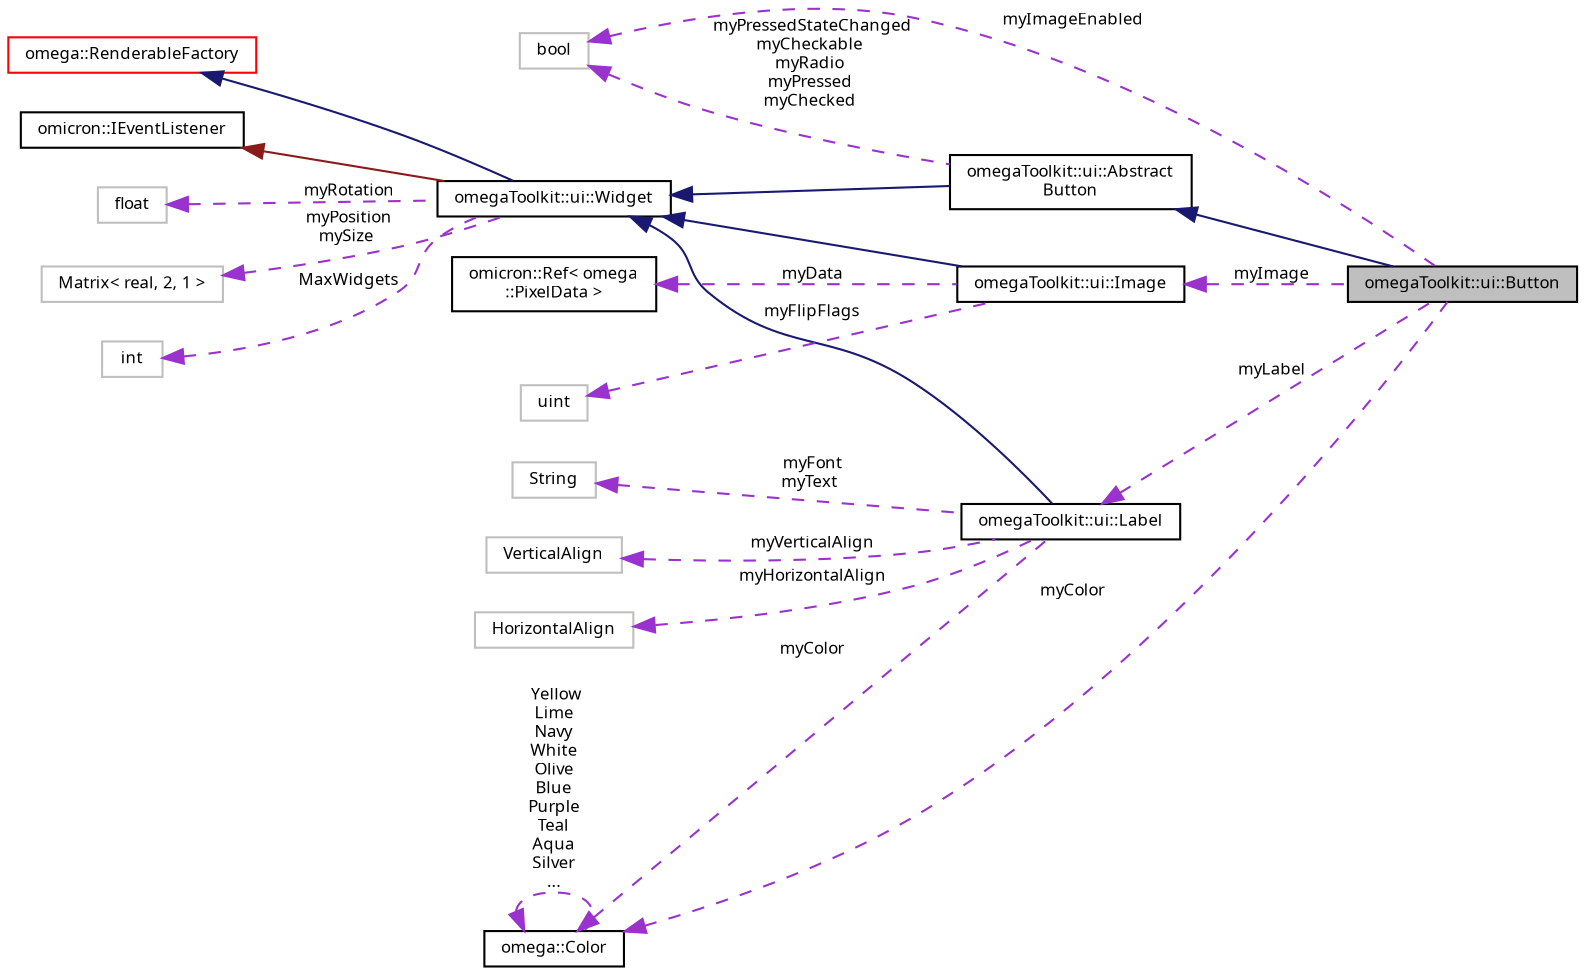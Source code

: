 digraph "omegaToolkit::ui::Button"
{
  bgcolor="transparent";
  edge [fontname="FreeSans.ttf",fontsize="8",labelfontname="FreeSans.ttf",labelfontsize="8"];
  node [fontname="FreeSans.ttf",fontsize="8",shape=record];
  rankdir="LR";
  Node1 [label="omegaToolkit::ui::Button",height=0.2,width=0.4,color="black", fillcolor="grey75", style="filled" fontcolor="black"];
  Node2 -> Node1 [dir="back",color="midnightblue",fontsize="8",style="solid",fontname="FreeSans.ttf"];
  Node2 [label="omegaToolkit::ui::Abstract\lButton",height=0.2,width=0.4,color="black",URL="$classomega_toolkit_1_1ui_1_1_abstract_button.html"];
  Node3 -> Node2 [dir="back",color="midnightblue",fontsize="8",style="solid",fontname="FreeSans.ttf"];
  Node3 [label="omegaToolkit::ui::Widget",height=0.2,width=0.4,color="black",URL="$classomega_toolkit_1_1ui_1_1_widget.html"];
  Node4 -> Node3 [dir="back",color="midnightblue",fontsize="8",style="solid",fontname="FreeSans.ttf"];
  Node4 [label="omega::RenderableFactory",height=0.2,width=0.4,color="red",URL="$classomega_1_1_renderable_factory.html",tooltip="Base class for objects that can create renderables. "];
  Node5 -> Node3 [dir="back",color="firebrick4",fontsize="8",style="solid",fontname="FreeSans.ttf"];
  Node5 [label="omicron::IEventListener",height=0.2,width=0.4,color="black",URL="$classomicron_1_1_i_event_listener.html",tooltip="The IEventListener interface is implemented by objects that can receive and process events..."];
  Node6 -> Node3 [dir="back",color="darkorchid3",fontsize="8",style="dashed",label=" myRotation" ,fontname="FreeSans.ttf"];
  Node6 [label="float",height=0.2,width=0.4,color="grey75"];
  Node7 -> Node3 [dir="back",color="darkorchid3",fontsize="8",style="dashed",label=" myPosition\nmySize" ,fontname="FreeSans.ttf"];
  Node7 [label="Matrix\< real, 2, 1 \>",height=0.2,width=0.4,color="grey75"];
  Node8 -> Node3 [dir="back",color="darkorchid3",fontsize="8",style="dashed",label=" MaxWidgets" ,fontname="FreeSans.ttf"];
  Node8 [label="int",height=0.2,width=0.4,color="grey75"];
  Node9 -> Node2 [dir="back",color="darkorchid3",fontsize="8",style="dashed",label=" myPressedStateChanged\nmyCheckable\nmyRadio\nmyPressed\nmyChecked" ,fontname="FreeSans.ttf"];
  Node9 [label="bool",height=0.2,width=0.4,color="grey75"];
  Node10 -> Node1 [dir="back",color="darkorchid3",fontsize="8",style="dashed",label=" myImage" ,fontname="FreeSans.ttf"];
  Node10 [label="omegaToolkit::ui::Image",height=0.2,width=0.4,color="black",URL="$classomega_toolkit_1_1ui_1_1_image.html"];
  Node3 -> Node10 [dir="back",color="midnightblue",fontsize="8",style="solid",fontname="FreeSans.ttf"];
  Node11 -> Node10 [dir="back",color="darkorchid3",fontsize="8",style="dashed",label=" myData" ,fontname="FreeSans.ttf"];
  Node11 [label="omicron::Ref\< omega\l::PixelData \>",height=0.2,width=0.4,color="black",URL="$classomicron_1_1_ref.html"];
  Node12 -> Node10 [dir="back",color="darkorchid3",fontsize="8",style="dashed",label=" myFlipFlags" ,fontname="FreeSans.ttf"];
  Node12 [label="uint",height=0.2,width=0.4,color="grey75"];
  Node13 -> Node1 [dir="back",color="darkorchid3",fontsize="8",style="dashed",label=" myLabel" ,fontname="FreeSans.ttf"];
  Node13 [label="omegaToolkit::ui::Label",height=0.2,width=0.4,color="black",URL="$classomega_toolkit_1_1ui_1_1_label.html"];
  Node3 -> Node13 [dir="back",color="midnightblue",fontsize="8",style="solid",fontname="FreeSans.ttf"];
  Node14 -> Node13 [dir="back",color="darkorchid3",fontsize="8",style="dashed",label=" myFont\nmyText" ,fontname="FreeSans.ttf"];
  Node14 [label="String",height=0.2,width=0.4,color="grey75"];
  Node15 -> Node13 [dir="back",color="darkorchid3",fontsize="8",style="dashed",label=" myVerticalAlign" ,fontname="FreeSans.ttf"];
  Node15 [label="VerticalAlign",height=0.2,width=0.4,color="grey75"];
  Node16 -> Node13 [dir="back",color="darkorchid3",fontsize="8",style="dashed",label=" myHorizontalAlign" ,fontname="FreeSans.ttf"];
  Node16 [label="HorizontalAlign",height=0.2,width=0.4,color="grey75"];
  Node17 -> Node13 [dir="back",color="darkorchid3",fontsize="8",style="dashed",label=" myColor" ,fontname="FreeSans.ttf"];
  Node17 [label="omega::Color",height=0.2,width=0.4,color="black",URL="$classomega_1_1_color.html"];
  Node17 -> Node17 [dir="back",color="darkorchid3",fontsize="8",style="dashed",label=" Yellow\nLime\nNavy\nWhite\nOlive\nBlue\nPurple\nTeal\nAqua\nSilver\n..." ,fontname="FreeSans.ttf"];
  Node9 -> Node1 [dir="back",color="darkorchid3",fontsize="8",style="dashed",label=" myImageEnabled" ,fontname="FreeSans.ttf"];
  Node17 -> Node1 [dir="back",color="darkorchid3",fontsize="8",style="dashed",label=" myColor" ,fontname="FreeSans.ttf"];
}
